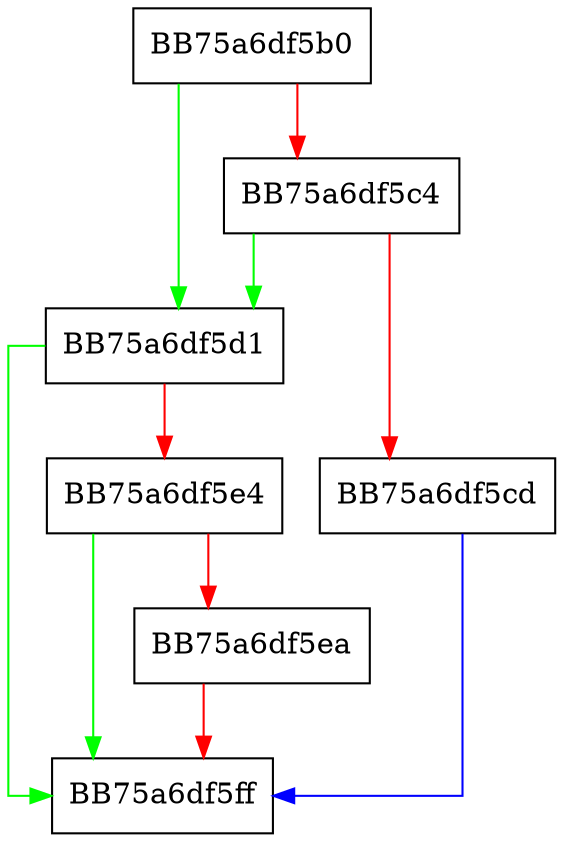 digraph MpDisableWdoFromInboxBits {
  node [shape="box"];
  graph [splines=ortho];
  BB75a6df5b0 -> BB75a6df5d1 [color="green"];
  BB75a6df5b0 -> BB75a6df5c4 [color="red"];
  BB75a6df5c4 -> BB75a6df5d1 [color="green"];
  BB75a6df5c4 -> BB75a6df5cd [color="red"];
  BB75a6df5cd -> BB75a6df5ff [color="blue"];
  BB75a6df5d1 -> BB75a6df5ff [color="green"];
  BB75a6df5d1 -> BB75a6df5e4 [color="red"];
  BB75a6df5e4 -> BB75a6df5ff [color="green"];
  BB75a6df5e4 -> BB75a6df5ea [color="red"];
  BB75a6df5ea -> BB75a6df5ff [color="red"];
}